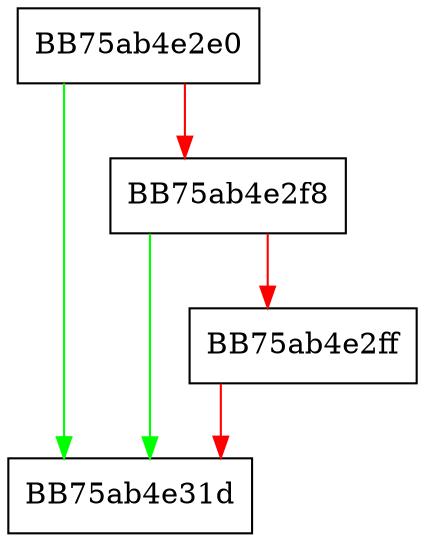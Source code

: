 digraph cume_distValueFunc {
  node [shape="box"];
  graph [splines=ortho];
  BB75ab4e2e0 -> BB75ab4e31d [color="green"];
  BB75ab4e2e0 -> BB75ab4e2f8 [color="red"];
  BB75ab4e2f8 -> BB75ab4e31d [color="green"];
  BB75ab4e2f8 -> BB75ab4e2ff [color="red"];
  BB75ab4e2ff -> BB75ab4e31d [color="red"];
}